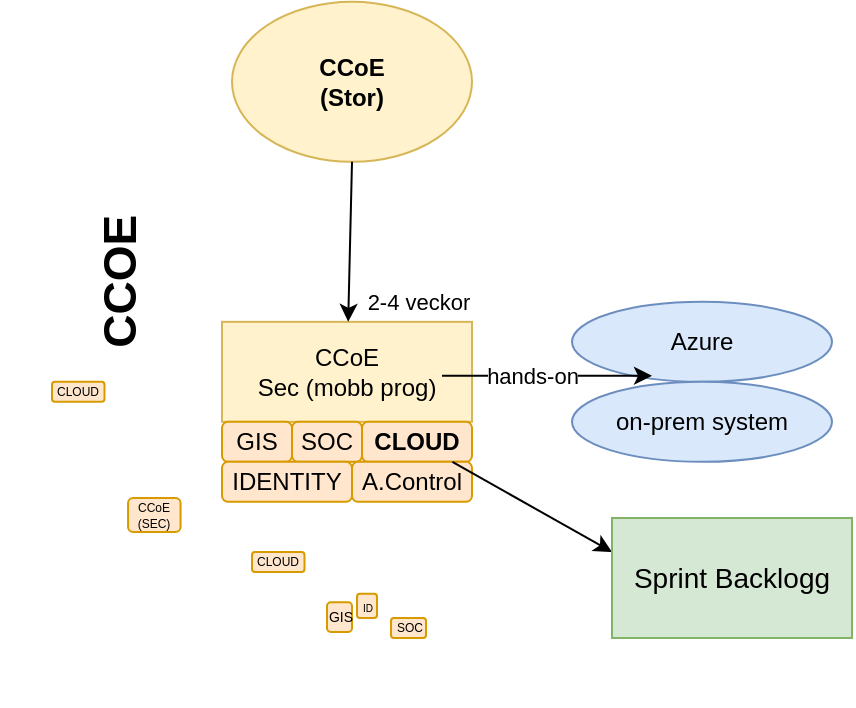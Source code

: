 <mxfile version="13.3.5" type="device"><diagram id="xMgeZq_AuP-jBk0xDeKk" name="Page-1"><mxGraphModel dx="527" dy="388" grid="1" gridSize="10" guides="1" tooltips="1" connect="1" arrows="1" fold="1" page="1" pageScale="1" pageWidth="827" pageHeight="1169" math="0" shadow="0"><root><mxCell id="0"/><mxCell id="1" parent="0"/><mxCell id="jgDtz-64GKDALDElNQPx-3" value="CCoE&lt;br&gt;(Stor)" style="ellipse;whiteSpace=wrap;html=1;fontStyle=1;fillColor=#fff2cc;strokeColor=#d6b656;" vertex="1" parent="1"><mxGeometry x="140" y="4.92" width="120" height="80" as="geometry"/></mxCell><mxCell id="jgDtz-64GKDALDElNQPx-4" value="CCoE&lt;br&gt;Sec (mobb prog)" style="rounded=0;whiteSpace=wrap;html=1;fontStyle=0;fillColor=#fff2cc;strokeColor=#d6b656;" vertex="1" parent="1"><mxGeometry x="135" y="164.92" width="125" height="50" as="geometry"/></mxCell><mxCell id="jgDtz-64GKDALDElNQPx-6" value="Azure" style="ellipse;whiteSpace=wrap;html=1;fillColor=#dae8fc;strokeColor=#6c8ebf;fontStyle=0" vertex="1" parent="1"><mxGeometry x="310" y="154.92" width="130" height="40" as="geometry"/></mxCell><mxCell id="jgDtz-64GKDALDElNQPx-7" value="on-prem system" style="ellipse;whiteSpace=wrap;html=1;fillColor=#dae8fc;strokeColor=#6c8ebf;fontStyle=0" vertex="1" parent="1"><mxGeometry x="310" y="194.92" width="130" height="40" as="geometry"/></mxCell><mxCell id="jgDtz-64GKDALDElNQPx-8" value="hands-on" style="endArrow=classic;html=1;fontStyle=0" edge="1" parent="1"><mxGeometry x="-0.143" width="50" height="50" relative="1" as="geometry"><mxPoint x="245" y="191.92" as="sourcePoint"/><mxPoint x="350" y="191.92" as="targetPoint"/><mxPoint as="offset"/></mxGeometry></mxCell><mxCell id="jgDtz-64GKDALDElNQPx-9" value="GIS" style="rounded=1;whiteSpace=wrap;html=1;fillColor=#ffe6cc;strokeColor=#d79b00;fontStyle=0" vertex="1" parent="1"><mxGeometry x="135" y="214.92" width="35" height="20" as="geometry"/></mxCell><mxCell id="jgDtz-64GKDALDElNQPx-10" value="SOC" style="rounded=1;whiteSpace=wrap;html=1;fillColor=#ffe6cc;strokeColor=#d79b00;fontStyle=0" vertex="1" parent="1"><mxGeometry x="170" y="214.92" width="35" height="20" as="geometry"/></mxCell><mxCell id="jgDtz-64GKDALDElNQPx-13" value="CLOUD" style="rounded=1;whiteSpace=wrap;html=1;fillColor=#ffe6cc;strokeColor=#d79b00;fontStyle=1" vertex="1" parent="1"><mxGeometry x="205" y="214.92" width="55" height="20" as="geometry"/></mxCell><mxCell id="jgDtz-64GKDALDElNQPx-14" value="IDENTITY" style="rounded=1;whiteSpace=wrap;html=1;fillColor=#ffe6cc;strokeColor=#d79b00;fontStyle=0" vertex="1" parent="1"><mxGeometry x="135" y="234.92" width="65" height="20" as="geometry"/></mxCell><mxCell id="jgDtz-64GKDALDElNQPx-15" value="A.Control" style="rounded=1;whiteSpace=wrap;html=1;fillColor=#ffe6cc;strokeColor=#d79b00;fontStyle=0" vertex="1" parent="1"><mxGeometry x="200" y="234.92" width="60" height="20" as="geometry"/></mxCell><mxCell id="jgDtz-64GKDALDElNQPx-16" value="CCOE" style="text;html=1;strokeColor=none;fillColor=none;align=center;verticalAlign=middle;whiteSpace=wrap;rounded=0;rotation=-90;fontStyle=1;fontSize=23;" vertex="1" parent="1"><mxGeometry x="63.73" y="134.92" width="40" height="20" as="geometry"/></mxCell><mxCell id="jgDtz-64GKDALDElNQPx-17" value="" style="shape=image;verticalLabelPosition=bottom;labelBackgroundColor=#ffffff;verticalAlign=top;aspect=fixed;imageAspect=0;image=https://upload.wikimedia.org/wikipedia/commons/thumb/7/71/Auguste_Rodin_-_Grubleren_2005-03.jpg/250px-Auguste_Rodin_-_Grubleren_2005-03.jpg;" vertex="1" parent="1"><mxGeometry x="50.0" y="4.92" width="67.45" height="89.84" as="geometry"/></mxCell><mxCell id="jgDtz-64GKDALDElNQPx-19" value="" style="shape=image;verticalLabelPosition=bottom;labelBackgroundColor=#ffffff;verticalAlign=top;aspect=fixed;imageAspect=0;image=https://i.pinimg.com/736x/02/d4/be/02d4bed8f9bfe3e20cc0b12594032e74.jpg;" vertex="1" parent="1"><mxGeometry x="24.16" y="189.92" width="93.29" height="110" as="geometry"/></mxCell><mxCell id="jgDtz-64GKDALDElNQPx-20" value="" style="shape=image;verticalLabelPosition=bottom;labelBackgroundColor=#ffffff;verticalAlign=top;aspect=fixed;imageAspect=0;image=https://www.touchstoneedu.com/wp-content/uploads/2018/01/study-in-Australia.jpg;fontStyle=1" vertex="1" parent="1"><mxGeometry x="124.28" y="270" width="146.44" height="86.88" as="geometry"/></mxCell><mxCell id="jgDtz-64GKDALDElNQPx-24" value="GIS" style="rounded=1;whiteSpace=wrap;html=1;fillColor=#ffe6cc;strokeColor=#d79b00;fontStyle=0;fontSize=7;" vertex="1" parent="1"><mxGeometry x="187.5" y="305.16" width="12.5" height="14.84" as="geometry"/></mxCell><mxCell id="jgDtz-64GKDALDElNQPx-25" value="SOC" style="rounded=1;whiteSpace=wrap;html=1;fillColor=#ffe6cc;strokeColor=#d79b00;fontStyle=0;fontSize=6;" vertex="1" parent="1"><mxGeometry x="219.5" y="313" width="17.5" height="10" as="geometry"/></mxCell><mxCell id="jgDtz-64GKDALDElNQPx-26" value="ID" style="rounded=1;whiteSpace=wrap;html=1;fillColor=#ffe6cc;strokeColor=#d79b00;fontStyle=0;fontSize=5;" vertex="1" parent="1"><mxGeometry x="202.5" y="300.92" width="10" height="12.08" as="geometry"/></mxCell><mxCell id="jgDtz-64GKDALDElNQPx-29" value="" style="endArrow=classic;html=1;fontSize=5;" edge="1" parent="1" source="jgDtz-64GKDALDElNQPx-13"><mxGeometry width="50" height="50" relative="1" as="geometry"><mxPoint x="300" y="290" as="sourcePoint"/><mxPoint x="330" y="280" as="targetPoint"/></mxGeometry></mxCell><mxCell id="jgDtz-64GKDALDElNQPx-30" value="Sprint Backlogg" style="rounded=0;whiteSpace=wrap;html=1;fontSize=14;fillColor=#d5e8d4;strokeColor=#82b366;" vertex="1" parent="1"><mxGeometry x="330" y="263" width="120" height="60" as="geometry"/></mxCell><mxCell id="jgDtz-64GKDALDElNQPx-32" value="2-4 veckor" style="text;html=1;strokeColor=none;fillColor=none;align=center;verticalAlign=middle;whiteSpace=wrap;rounded=0;fontSize=11;" vertex="1" parent="1"><mxGeometry x="205.72" y="144.92" width="55" height="20" as="geometry"/></mxCell><mxCell id="jgDtz-64GKDALDElNQPx-34" value="CLOUD" style="rounded=1;whiteSpace=wrap;html=1;fillColor=#ffe6cc;strokeColor=#d79b00;fontStyle=0;fontSize=6;" vertex="1" parent="1"><mxGeometry x="150" y="280" width="26.25" height="10" as="geometry"/></mxCell><mxCell id="jgDtz-64GKDALDElNQPx-35" value="CLOUD" style="rounded=1;whiteSpace=wrap;html=1;fillColor=#ffe6cc;strokeColor=#d79b00;fontStyle=0;fontSize=6;" vertex="1" parent="1"><mxGeometry x="50" y="194.92" width="26.25" height="10" as="geometry"/></mxCell><mxCell id="jgDtz-64GKDALDElNQPx-36" value="CCoE&lt;br&gt;(SEC)" style="rounded=1;whiteSpace=wrap;html=1;fillColor=#ffe6cc;strokeColor=#d79b00;fontStyle=0;fontSize=6;" vertex="1" parent="1"><mxGeometry x="88.03" y="253" width="26.25" height="17" as="geometry"/></mxCell><mxCell id="jgDtz-64GKDALDElNQPx-37" value="" style="endArrow=classic;html=1;fontSize=11;exitX=0.5;exitY=1;exitDx=0;exitDy=0;" edge="1" parent="1" source="jgDtz-64GKDALDElNQPx-3" target="jgDtz-64GKDALDElNQPx-4"><mxGeometry width="50" height="50" relative="1" as="geometry"><mxPoint x="280" y="110" as="sourcePoint"/><mxPoint x="330" y="60" as="targetPoint"/></mxGeometry></mxCell></root></mxGraphModel></diagram></mxfile>